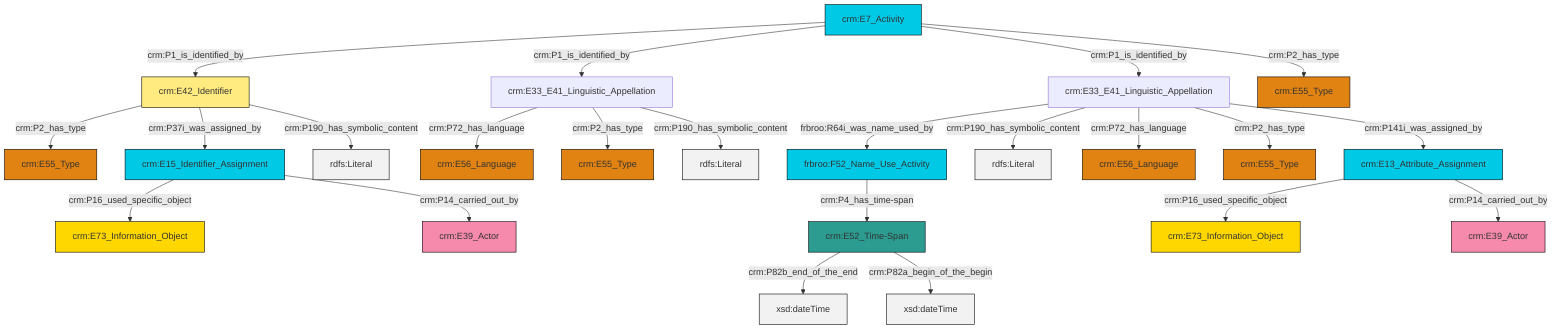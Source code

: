 graph TD
classDef Literal fill:#f2f2f2,stroke:#000000;
classDef CRM_Entity fill:#FFFFFF,stroke:#000000;
classDef Temporal_Entity fill:#00C9E6, stroke:#000000;
classDef Type fill:#E18312, stroke:#000000;
classDef Time-Span fill:#2C9C91, stroke:#000000;
classDef Appellation fill:#FFEB7F, stroke:#000000;
classDef Place fill:#008836, stroke:#000000;
classDef Persistent_Item fill:#B266B2, stroke:#000000;
classDef Conceptual_Object fill:#FFD700, stroke:#000000;
classDef Physical_Thing fill:#D2B48C, stroke:#000000;
classDef Actor fill:#f58aad, stroke:#000000;
classDef PC_Classes fill:#4ce600, stroke:#000000;
classDef Multi fill:#cccccc,stroke:#000000;

0["crm:E7_Activity"]:::Temporal_Entity -->|crm:P1_is_identified_by| 1["crm:E42_Identifier"]:::Appellation
2["crm:E33_E41_Linguistic_Appellation"]:::Default -->|crm:P72_has_language| 3["crm:E56_Language"]:::Type
0["crm:E7_Activity"]:::Temporal_Entity -->|crm:P1_is_identified_by| 2["crm:E33_E41_Linguistic_Appellation"]:::Default
1["crm:E42_Identifier"]:::Appellation -->|crm:P2_has_type| 12["crm:E55_Type"]:::Type
13["crm:E13_Attribute_Assignment"]:::Temporal_Entity -->|crm:P16_used_specific_object| 14["crm:E73_Information_Object"]:::Conceptual_Object
1["crm:E42_Identifier"]:::Appellation -->|crm:P37i_was_assigned_by| 7["crm:E15_Identifier_Assignment"]:::Temporal_Entity
9["crm:E33_E41_Linguistic_Appellation"]:::Default -->|frbroo:R64i_was_name_used_by| 16["frbroo:F52_Name_Use_Activity"]:::Temporal_Entity
17["crm:E52_Time-Span"]:::Time-Span -->|crm:P82b_end_of_the_end| 18[xsd:dateTime]:::Literal
13["crm:E13_Attribute_Assignment"]:::Temporal_Entity -->|crm:P14_carried_out_by| 24["crm:E39_Actor"]:::Actor
2["crm:E33_E41_Linguistic_Appellation"]:::Default -->|crm:P2_has_type| 4["crm:E55_Type"]:::Type
9["crm:E33_E41_Linguistic_Appellation"]:::Default -->|crm:P190_has_symbolic_content| 27[rdfs:Literal]:::Literal
9["crm:E33_E41_Linguistic_Appellation"]:::Default -->|crm:P72_has_language| 28["crm:E56_Language"]:::Type
17["crm:E52_Time-Span"]:::Time-Span -->|crm:P82a_begin_of_the_begin| 29[xsd:dateTime]:::Literal
16["frbroo:F52_Name_Use_Activity"]:::Temporal_Entity -->|crm:P4_has_time-span| 17["crm:E52_Time-Span"]:::Time-Span
0["crm:E7_Activity"]:::Temporal_Entity -->|crm:P1_is_identified_by| 9["crm:E33_E41_Linguistic_Appellation"]:::Default
9["crm:E33_E41_Linguistic_Appellation"]:::Default -->|crm:P2_has_type| 35["crm:E55_Type"]:::Type
0["crm:E7_Activity"]:::Temporal_Entity -->|crm:P2_has_type| 21["crm:E55_Type"]:::Type
2["crm:E33_E41_Linguistic_Appellation"]:::Default -->|crm:P190_has_symbolic_content| 37[rdfs:Literal]:::Literal
7["crm:E15_Identifier_Assignment"]:::Temporal_Entity -->|crm:P16_used_specific_object| 33["crm:E73_Information_Object"]:::Conceptual_Object
9["crm:E33_E41_Linguistic_Appellation"]:::Default -->|crm:P141i_was_assigned_by| 13["crm:E13_Attribute_Assignment"]:::Temporal_Entity
1["crm:E42_Identifier"]:::Appellation -->|crm:P190_has_symbolic_content| 39[rdfs:Literal]:::Literal
7["crm:E15_Identifier_Assignment"]:::Temporal_Entity -->|crm:P14_carried_out_by| 31["crm:E39_Actor"]:::Actor